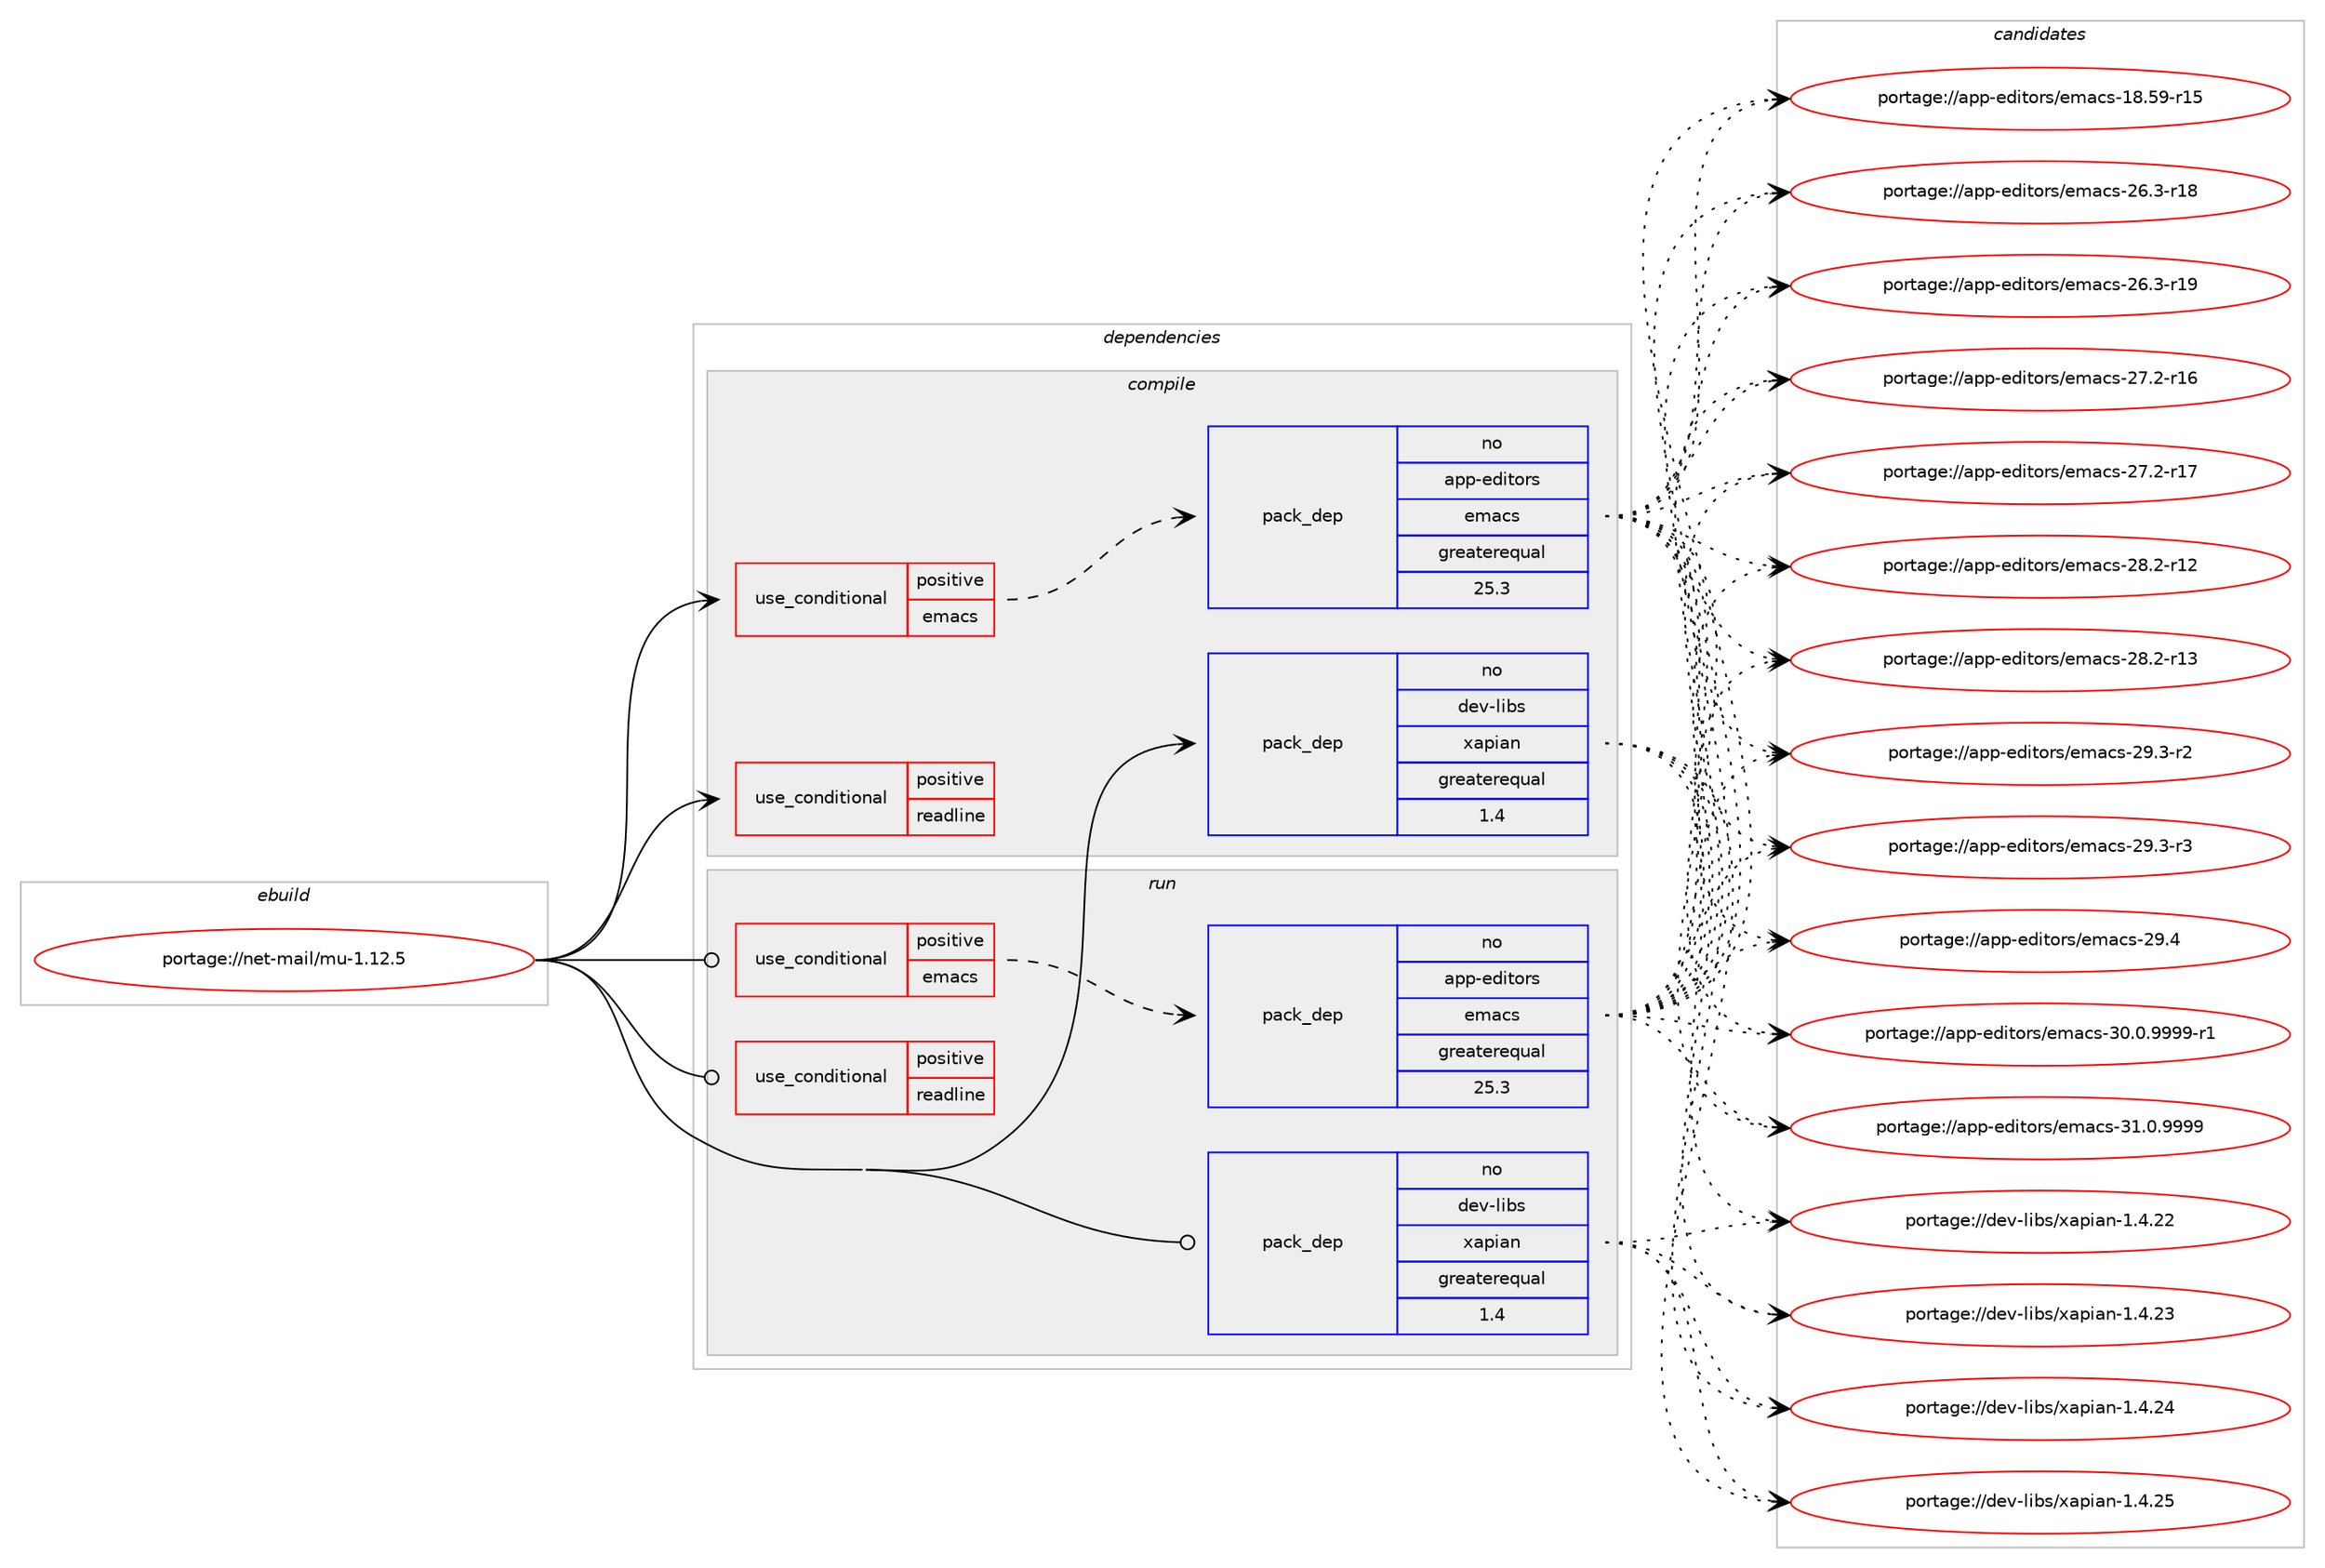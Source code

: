 digraph prolog {

# *************
# Graph options
# *************

newrank=true;
concentrate=true;
compound=true;
graph [rankdir=LR,fontname=Helvetica,fontsize=10,ranksep=1.5];#, ranksep=2.5, nodesep=0.2];
edge  [arrowhead=vee];
node  [fontname=Helvetica,fontsize=10];

# **********
# The ebuild
# **********

subgraph cluster_leftcol {
color=gray;
rank=same;
label=<<i>ebuild</i>>;
id [label="portage://net-mail/mu-1.12.5", color=red, width=4, href="../net-mail/mu-1.12.5.svg"];
}

# ****************
# The dependencies
# ****************

subgraph cluster_midcol {
color=gray;
label=<<i>dependencies</i>>;
subgraph cluster_compile {
fillcolor="#eeeeee";
style=filled;
label=<<i>compile</i>>;
subgraph cond92827 {
dependency185648 [label=<<TABLE BORDER="0" CELLBORDER="1" CELLSPACING="0" CELLPADDING="4"><TR><TD ROWSPAN="3" CELLPADDING="10">use_conditional</TD></TR><TR><TD>positive</TD></TR><TR><TD>emacs</TD></TR></TABLE>>, shape=none, color=red];
subgraph pack90212 {
dependency185649 [label=<<TABLE BORDER="0" CELLBORDER="1" CELLSPACING="0" CELLPADDING="4" WIDTH="220"><TR><TD ROWSPAN="6" CELLPADDING="30">pack_dep</TD></TR><TR><TD WIDTH="110">no</TD></TR><TR><TD>app-editors</TD></TR><TR><TD>emacs</TD></TR><TR><TD>greaterequal</TD></TR><TR><TD>25.3</TD></TR></TABLE>>, shape=none, color=blue];
}
dependency185648:e -> dependency185649:w [weight=20,style="dashed",arrowhead="vee"];
}
id:e -> dependency185648:w [weight=20,style="solid",arrowhead="vee"];
subgraph cond92828 {
dependency185650 [label=<<TABLE BORDER="0" CELLBORDER="1" CELLSPACING="0" CELLPADDING="4"><TR><TD ROWSPAN="3" CELLPADDING="10">use_conditional</TD></TR><TR><TD>positive</TD></TR><TR><TD>readline</TD></TR></TABLE>>, shape=none, color=red];
# *** BEGIN UNKNOWN DEPENDENCY TYPE (TODO) ***
# dependency185650 -> package_dependency(portage://net-mail/mu-1.12.5,install,no,sys-libs,readline,none,[,,],any_same_slot,[])
# *** END UNKNOWN DEPENDENCY TYPE (TODO) ***

}
id:e -> dependency185650:w [weight=20,style="solid",arrowhead="vee"];
# *** BEGIN UNKNOWN DEPENDENCY TYPE (TODO) ***
# id -> package_dependency(portage://net-mail/mu-1.12.5,install,no,dev-libs,glib,none,[,,],[slot(2)],[])
# *** END UNKNOWN DEPENDENCY TYPE (TODO) ***

# *** BEGIN UNKNOWN DEPENDENCY TYPE (TODO) ***
# id -> package_dependency(portage://net-mail/mu-1.12.5,install,no,dev-libs,gmime,none,[,,],[slot(3.0)],[])
# *** END UNKNOWN DEPENDENCY TYPE (TODO) ***

subgraph pack90213 {
dependency185651 [label=<<TABLE BORDER="0" CELLBORDER="1" CELLSPACING="0" CELLPADDING="4" WIDTH="220"><TR><TD ROWSPAN="6" CELLPADDING="30">pack_dep</TD></TR><TR><TD WIDTH="110">no</TD></TR><TR><TD>dev-libs</TD></TR><TR><TD>xapian</TD></TR><TR><TD>greaterequal</TD></TR><TR><TD>1.4</TD></TR></TABLE>>, shape=none, color=blue];
}
id:e -> dependency185651:w [weight=20,style="solid",arrowhead="vee"];
}
subgraph cluster_compileandrun {
fillcolor="#eeeeee";
style=filled;
label=<<i>compile and run</i>>;
}
subgraph cluster_run {
fillcolor="#eeeeee";
style=filled;
label=<<i>run</i>>;
subgraph cond92829 {
dependency185652 [label=<<TABLE BORDER="0" CELLBORDER="1" CELLSPACING="0" CELLPADDING="4"><TR><TD ROWSPAN="3" CELLPADDING="10">use_conditional</TD></TR><TR><TD>positive</TD></TR><TR><TD>emacs</TD></TR></TABLE>>, shape=none, color=red];
subgraph pack90214 {
dependency185653 [label=<<TABLE BORDER="0" CELLBORDER="1" CELLSPACING="0" CELLPADDING="4" WIDTH="220"><TR><TD ROWSPAN="6" CELLPADDING="30">pack_dep</TD></TR><TR><TD WIDTH="110">no</TD></TR><TR><TD>app-editors</TD></TR><TR><TD>emacs</TD></TR><TR><TD>greaterequal</TD></TR><TR><TD>25.3</TD></TR></TABLE>>, shape=none, color=blue];
}
dependency185652:e -> dependency185653:w [weight=20,style="dashed",arrowhead="vee"];
}
id:e -> dependency185652:w [weight=20,style="solid",arrowhead="odot"];
subgraph cond92830 {
dependency185654 [label=<<TABLE BORDER="0" CELLBORDER="1" CELLSPACING="0" CELLPADDING="4"><TR><TD ROWSPAN="3" CELLPADDING="10">use_conditional</TD></TR><TR><TD>positive</TD></TR><TR><TD>readline</TD></TR></TABLE>>, shape=none, color=red];
# *** BEGIN UNKNOWN DEPENDENCY TYPE (TODO) ***
# dependency185654 -> package_dependency(portage://net-mail/mu-1.12.5,run,no,sys-libs,readline,none,[,,],any_same_slot,[])
# *** END UNKNOWN DEPENDENCY TYPE (TODO) ***

}
id:e -> dependency185654:w [weight=20,style="solid",arrowhead="odot"];
# *** BEGIN UNKNOWN DEPENDENCY TYPE (TODO) ***
# id -> package_dependency(portage://net-mail/mu-1.12.5,run,no,dev-libs,glib,none,[,,],[slot(2)],[])
# *** END UNKNOWN DEPENDENCY TYPE (TODO) ***

# *** BEGIN UNKNOWN DEPENDENCY TYPE (TODO) ***
# id -> package_dependency(portage://net-mail/mu-1.12.5,run,no,dev-libs,gmime,none,[,,],[slot(3.0)],[])
# *** END UNKNOWN DEPENDENCY TYPE (TODO) ***

subgraph pack90215 {
dependency185655 [label=<<TABLE BORDER="0" CELLBORDER="1" CELLSPACING="0" CELLPADDING="4" WIDTH="220"><TR><TD ROWSPAN="6" CELLPADDING="30">pack_dep</TD></TR><TR><TD WIDTH="110">no</TD></TR><TR><TD>dev-libs</TD></TR><TR><TD>xapian</TD></TR><TR><TD>greaterequal</TD></TR><TR><TD>1.4</TD></TR></TABLE>>, shape=none, color=blue];
}
id:e -> dependency185655:w [weight=20,style="solid",arrowhead="odot"];
}
}

# **************
# The candidates
# **************

subgraph cluster_choices {
rank=same;
color=gray;
label=<<i>candidates</i>>;

subgraph choice90212 {
color=black;
nodesep=1;
choice9711211245101100105116111114115471011099799115454956465357451144953 [label="portage://app-editors/emacs-18.59-r15", color=red, width=4,href="../app-editors/emacs-18.59-r15.svg"];
choice97112112451011001051161111141154710110997991154550544651451144956 [label="portage://app-editors/emacs-26.3-r18", color=red, width=4,href="../app-editors/emacs-26.3-r18.svg"];
choice97112112451011001051161111141154710110997991154550544651451144957 [label="portage://app-editors/emacs-26.3-r19", color=red, width=4,href="../app-editors/emacs-26.3-r19.svg"];
choice97112112451011001051161111141154710110997991154550554650451144954 [label="portage://app-editors/emacs-27.2-r16", color=red, width=4,href="../app-editors/emacs-27.2-r16.svg"];
choice97112112451011001051161111141154710110997991154550554650451144955 [label="portage://app-editors/emacs-27.2-r17", color=red, width=4,href="../app-editors/emacs-27.2-r17.svg"];
choice97112112451011001051161111141154710110997991154550564650451144950 [label="portage://app-editors/emacs-28.2-r12", color=red, width=4,href="../app-editors/emacs-28.2-r12.svg"];
choice97112112451011001051161111141154710110997991154550564650451144951 [label="portage://app-editors/emacs-28.2-r13", color=red, width=4,href="../app-editors/emacs-28.2-r13.svg"];
choice971121124510110010511611111411547101109979911545505746514511450 [label="portage://app-editors/emacs-29.3-r2", color=red, width=4,href="../app-editors/emacs-29.3-r2.svg"];
choice971121124510110010511611111411547101109979911545505746514511451 [label="portage://app-editors/emacs-29.3-r3", color=red, width=4,href="../app-editors/emacs-29.3-r3.svg"];
choice97112112451011001051161111141154710110997991154550574652 [label="portage://app-editors/emacs-29.4", color=red, width=4,href="../app-editors/emacs-29.4.svg"];
choice9711211245101100105116111114115471011099799115455148464846575757574511449 [label="portage://app-editors/emacs-30.0.9999-r1", color=red, width=4,href="../app-editors/emacs-30.0.9999-r1.svg"];
choice971121124510110010511611111411547101109979911545514946484657575757 [label="portage://app-editors/emacs-31.0.9999", color=red, width=4,href="../app-editors/emacs-31.0.9999.svg"];
dependency185649:e -> choice9711211245101100105116111114115471011099799115454956465357451144953:w [style=dotted,weight="100"];
dependency185649:e -> choice97112112451011001051161111141154710110997991154550544651451144956:w [style=dotted,weight="100"];
dependency185649:e -> choice97112112451011001051161111141154710110997991154550544651451144957:w [style=dotted,weight="100"];
dependency185649:e -> choice97112112451011001051161111141154710110997991154550554650451144954:w [style=dotted,weight="100"];
dependency185649:e -> choice97112112451011001051161111141154710110997991154550554650451144955:w [style=dotted,weight="100"];
dependency185649:e -> choice97112112451011001051161111141154710110997991154550564650451144950:w [style=dotted,weight="100"];
dependency185649:e -> choice97112112451011001051161111141154710110997991154550564650451144951:w [style=dotted,weight="100"];
dependency185649:e -> choice971121124510110010511611111411547101109979911545505746514511450:w [style=dotted,weight="100"];
dependency185649:e -> choice971121124510110010511611111411547101109979911545505746514511451:w [style=dotted,weight="100"];
dependency185649:e -> choice97112112451011001051161111141154710110997991154550574652:w [style=dotted,weight="100"];
dependency185649:e -> choice9711211245101100105116111114115471011099799115455148464846575757574511449:w [style=dotted,weight="100"];
dependency185649:e -> choice971121124510110010511611111411547101109979911545514946484657575757:w [style=dotted,weight="100"];
}
subgraph choice90213 {
color=black;
nodesep=1;
choice100101118451081059811547120971121059711045494652465050 [label="portage://dev-libs/xapian-1.4.22", color=red, width=4,href="../dev-libs/xapian-1.4.22.svg"];
choice100101118451081059811547120971121059711045494652465051 [label="portage://dev-libs/xapian-1.4.23", color=red, width=4,href="../dev-libs/xapian-1.4.23.svg"];
choice100101118451081059811547120971121059711045494652465052 [label="portage://dev-libs/xapian-1.4.24", color=red, width=4,href="../dev-libs/xapian-1.4.24.svg"];
choice100101118451081059811547120971121059711045494652465053 [label="portage://dev-libs/xapian-1.4.25", color=red, width=4,href="../dev-libs/xapian-1.4.25.svg"];
dependency185651:e -> choice100101118451081059811547120971121059711045494652465050:w [style=dotted,weight="100"];
dependency185651:e -> choice100101118451081059811547120971121059711045494652465051:w [style=dotted,weight="100"];
dependency185651:e -> choice100101118451081059811547120971121059711045494652465052:w [style=dotted,weight="100"];
dependency185651:e -> choice100101118451081059811547120971121059711045494652465053:w [style=dotted,weight="100"];
}
subgraph choice90214 {
color=black;
nodesep=1;
choice9711211245101100105116111114115471011099799115454956465357451144953 [label="portage://app-editors/emacs-18.59-r15", color=red, width=4,href="../app-editors/emacs-18.59-r15.svg"];
choice97112112451011001051161111141154710110997991154550544651451144956 [label="portage://app-editors/emacs-26.3-r18", color=red, width=4,href="../app-editors/emacs-26.3-r18.svg"];
choice97112112451011001051161111141154710110997991154550544651451144957 [label="portage://app-editors/emacs-26.3-r19", color=red, width=4,href="../app-editors/emacs-26.3-r19.svg"];
choice97112112451011001051161111141154710110997991154550554650451144954 [label="portage://app-editors/emacs-27.2-r16", color=red, width=4,href="../app-editors/emacs-27.2-r16.svg"];
choice97112112451011001051161111141154710110997991154550554650451144955 [label="portage://app-editors/emacs-27.2-r17", color=red, width=4,href="../app-editors/emacs-27.2-r17.svg"];
choice97112112451011001051161111141154710110997991154550564650451144950 [label="portage://app-editors/emacs-28.2-r12", color=red, width=4,href="../app-editors/emacs-28.2-r12.svg"];
choice97112112451011001051161111141154710110997991154550564650451144951 [label="portage://app-editors/emacs-28.2-r13", color=red, width=4,href="../app-editors/emacs-28.2-r13.svg"];
choice971121124510110010511611111411547101109979911545505746514511450 [label="portage://app-editors/emacs-29.3-r2", color=red, width=4,href="../app-editors/emacs-29.3-r2.svg"];
choice971121124510110010511611111411547101109979911545505746514511451 [label="portage://app-editors/emacs-29.3-r3", color=red, width=4,href="../app-editors/emacs-29.3-r3.svg"];
choice97112112451011001051161111141154710110997991154550574652 [label="portage://app-editors/emacs-29.4", color=red, width=4,href="../app-editors/emacs-29.4.svg"];
choice9711211245101100105116111114115471011099799115455148464846575757574511449 [label="portage://app-editors/emacs-30.0.9999-r1", color=red, width=4,href="../app-editors/emacs-30.0.9999-r1.svg"];
choice971121124510110010511611111411547101109979911545514946484657575757 [label="portage://app-editors/emacs-31.0.9999", color=red, width=4,href="../app-editors/emacs-31.0.9999.svg"];
dependency185653:e -> choice9711211245101100105116111114115471011099799115454956465357451144953:w [style=dotted,weight="100"];
dependency185653:e -> choice97112112451011001051161111141154710110997991154550544651451144956:w [style=dotted,weight="100"];
dependency185653:e -> choice97112112451011001051161111141154710110997991154550544651451144957:w [style=dotted,weight="100"];
dependency185653:e -> choice97112112451011001051161111141154710110997991154550554650451144954:w [style=dotted,weight="100"];
dependency185653:e -> choice97112112451011001051161111141154710110997991154550554650451144955:w [style=dotted,weight="100"];
dependency185653:e -> choice97112112451011001051161111141154710110997991154550564650451144950:w [style=dotted,weight="100"];
dependency185653:e -> choice97112112451011001051161111141154710110997991154550564650451144951:w [style=dotted,weight="100"];
dependency185653:e -> choice971121124510110010511611111411547101109979911545505746514511450:w [style=dotted,weight="100"];
dependency185653:e -> choice971121124510110010511611111411547101109979911545505746514511451:w [style=dotted,weight="100"];
dependency185653:e -> choice97112112451011001051161111141154710110997991154550574652:w [style=dotted,weight="100"];
dependency185653:e -> choice9711211245101100105116111114115471011099799115455148464846575757574511449:w [style=dotted,weight="100"];
dependency185653:e -> choice971121124510110010511611111411547101109979911545514946484657575757:w [style=dotted,weight="100"];
}
subgraph choice90215 {
color=black;
nodesep=1;
choice100101118451081059811547120971121059711045494652465050 [label="portage://dev-libs/xapian-1.4.22", color=red, width=4,href="../dev-libs/xapian-1.4.22.svg"];
choice100101118451081059811547120971121059711045494652465051 [label="portage://dev-libs/xapian-1.4.23", color=red, width=4,href="../dev-libs/xapian-1.4.23.svg"];
choice100101118451081059811547120971121059711045494652465052 [label="portage://dev-libs/xapian-1.4.24", color=red, width=4,href="../dev-libs/xapian-1.4.24.svg"];
choice100101118451081059811547120971121059711045494652465053 [label="portage://dev-libs/xapian-1.4.25", color=red, width=4,href="../dev-libs/xapian-1.4.25.svg"];
dependency185655:e -> choice100101118451081059811547120971121059711045494652465050:w [style=dotted,weight="100"];
dependency185655:e -> choice100101118451081059811547120971121059711045494652465051:w [style=dotted,weight="100"];
dependency185655:e -> choice100101118451081059811547120971121059711045494652465052:w [style=dotted,weight="100"];
dependency185655:e -> choice100101118451081059811547120971121059711045494652465053:w [style=dotted,weight="100"];
}
}

}
